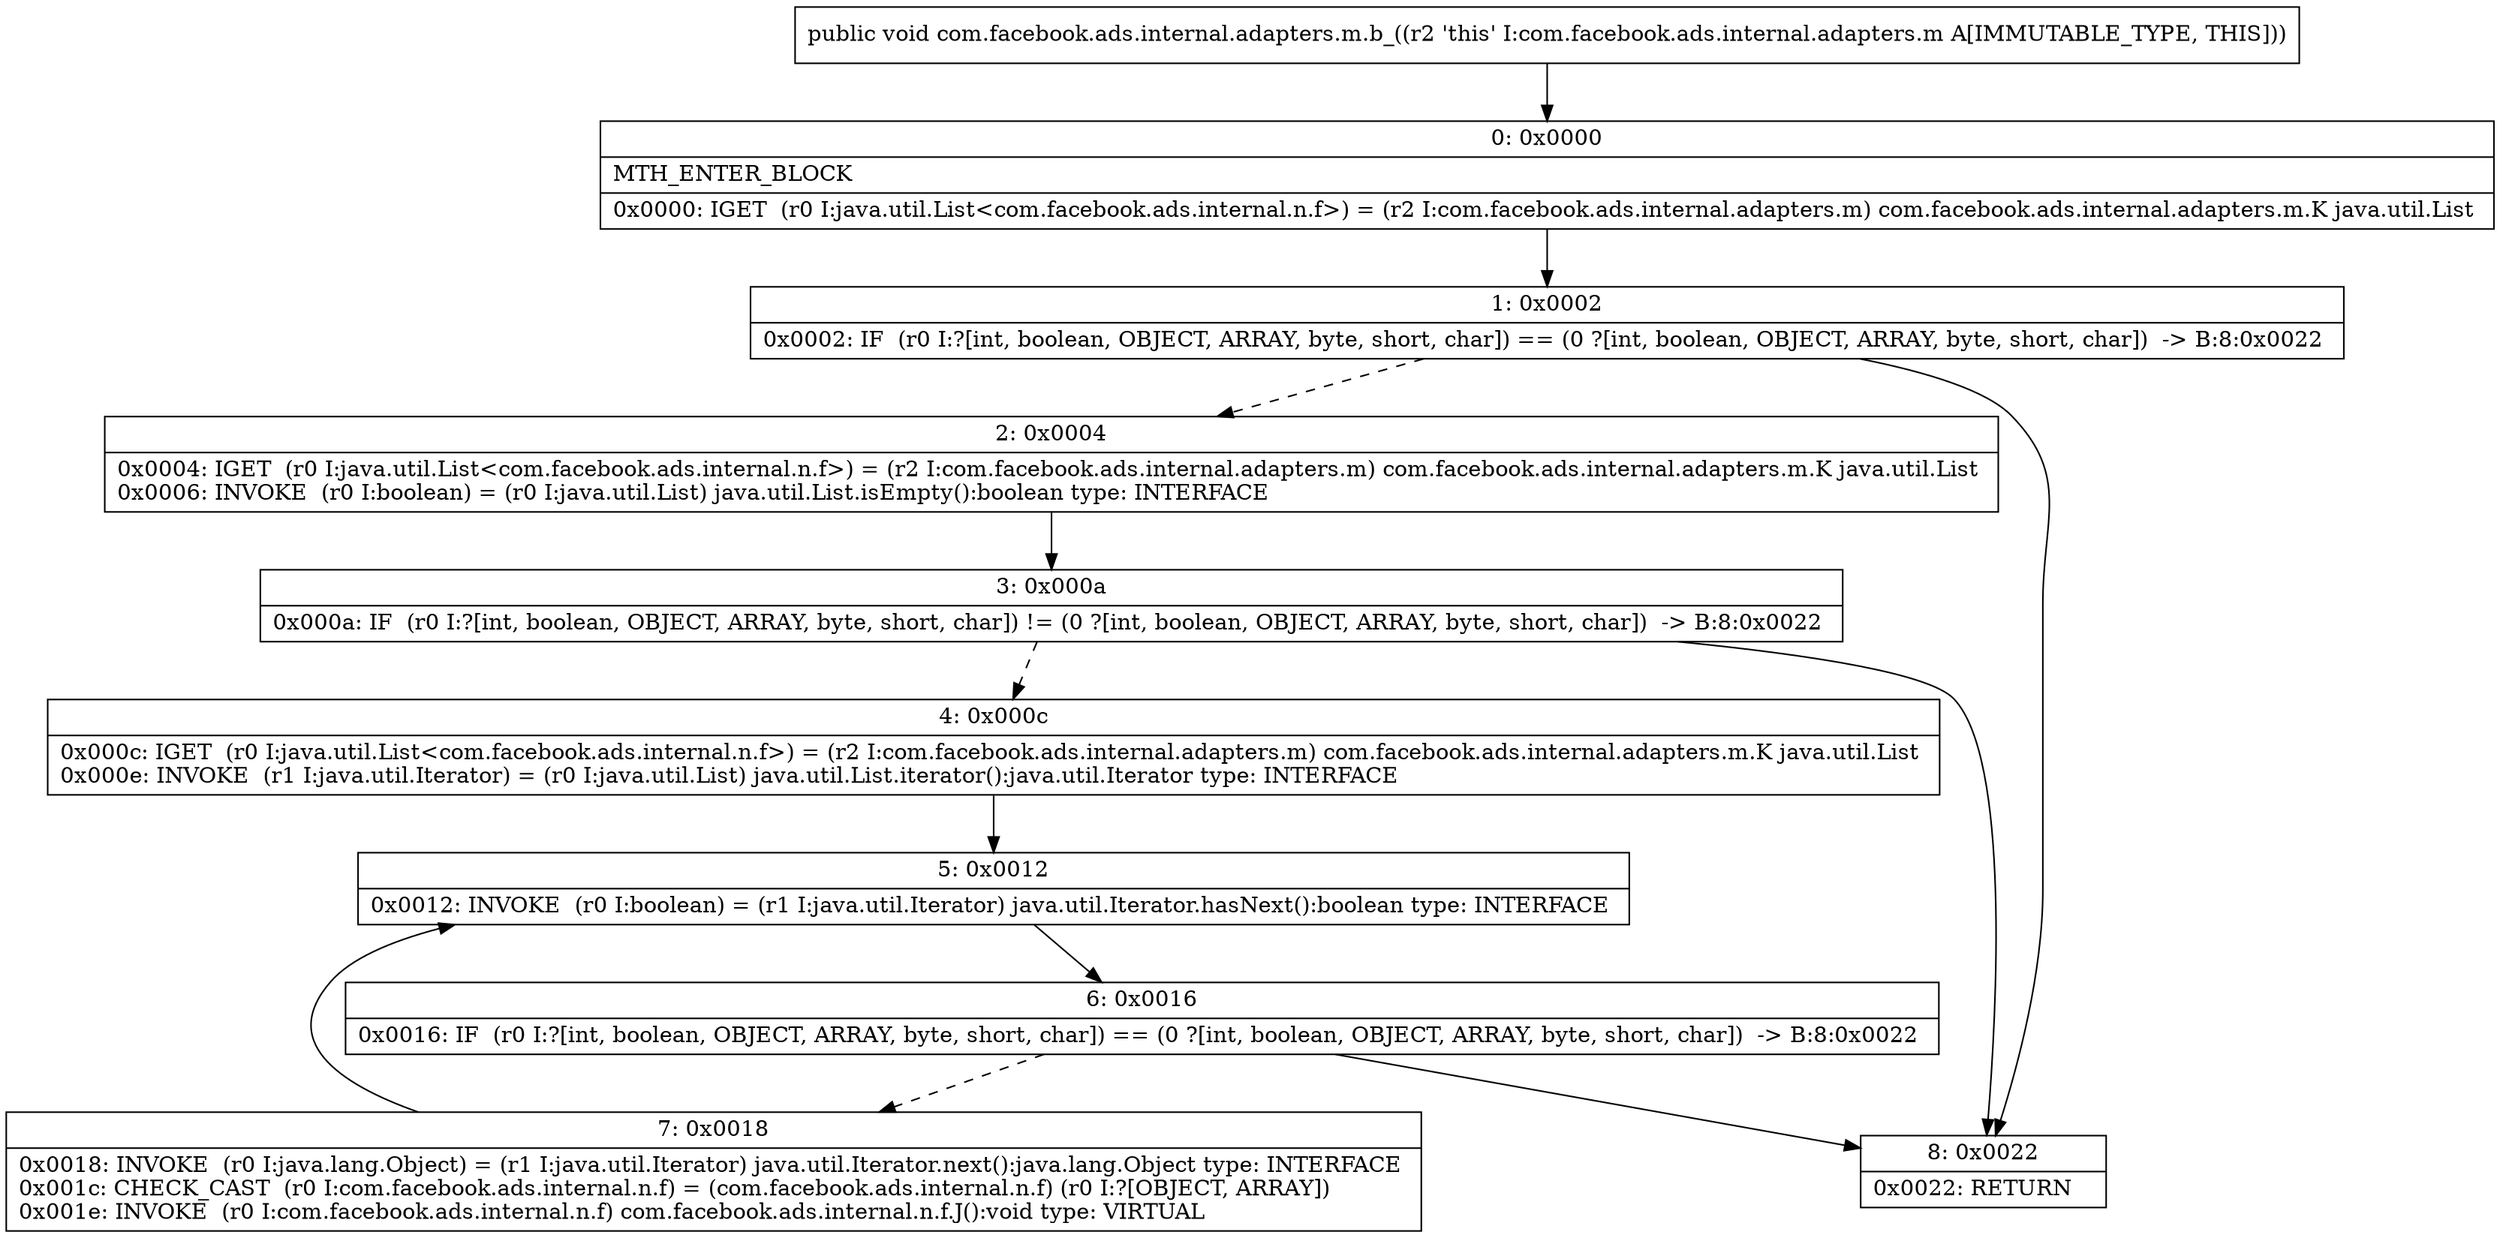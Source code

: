 digraph "CFG forcom.facebook.ads.internal.adapters.m.b_()V" {
Node_0 [shape=record,label="{0\:\ 0x0000|MTH_ENTER_BLOCK\l|0x0000: IGET  (r0 I:java.util.List\<com.facebook.ads.internal.n.f\>) = (r2 I:com.facebook.ads.internal.adapters.m) com.facebook.ads.internal.adapters.m.K java.util.List \l}"];
Node_1 [shape=record,label="{1\:\ 0x0002|0x0002: IF  (r0 I:?[int, boolean, OBJECT, ARRAY, byte, short, char]) == (0 ?[int, boolean, OBJECT, ARRAY, byte, short, char])  \-\> B:8:0x0022 \l}"];
Node_2 [shape=record,label="{2\:\ 0x0004|0x0004: IGET  (r0 I:java.util.List\<com.facebook.ads.internal.n.f\>) = (r2 I:com.facebook.ads.internal.adapters.m) com.facebook.ads.internal.adapters.m.K java.util.List \l0x0006: INVOKE  (r0 I:boolean) = (r0 I:java.util.List) java.util.List.isEmpty():boolean type: INTERFACE \l}"];
Node_3 [shape=record,label="{3\:\ 0x000a|0x000a: IF  (r0 I:?[int, boolean, OBJECT, ARRAY, byte, short, char]) != (0 ?[int, boolean, OBJECT, ARRAY, byte, short, char])  \-\> B:8:0x0022 \l}"];
Node_4 [shape=record,label="{4\:\ 0x000c|0x000c: IGET  (r0 I:java.util.List\<com.facebook.ads.internal.n.f\>) = (r2 I:com.facebook.ads.internal.adapters.m) com.facebook.ads.internal.adapters.m.K java.util.List \l0x000e: INVOKE  (r1 I:java.util.Iterator) = (r0 I:java.util.List) java.util.List.iterator():java.util.Iterator type: INTERFACE \l}"];
Node_5 [shape=record,label="{5\:\ 0x0012|0x0012: INVOKE  (r0 I:boolean) = (r1 I:java.util.Iterator) java.util.Iterator.hasNext():boolean type: INTERFACE \l}"];
Node_6 [shape=record,label="{6\:\ 0x0016|0x0016: IF  (r0 I:?[int, boolean, OBJECT, ARRAY, byte, short, char]) == (0 ?[int, boolean, OBJECT, ARRAY, byte, short, char])  \-\> B:8:0x0022 \l}"];
Node_7 [shape=record,label="{7\:\ 0x0018|0x0018: INVOKE  (r0 I:java.lang.Object) = (r1 I:java.util.Iterator) java.util.Iterator.next():java.lang.Object type: INTERFACE \l0x001c: CHECK_CAST  (r0 I:com.facebook.ads.internal.n.f) = (com.facebook.ads.internal.n.f) (r0 I:?[OBJECT, ARRAY]) \l0x001e: INVOKE  (r0 I:com.facebook.ads.internal.n.f) com.facebook.ads.internal.n.f.J():void type: VIRTUAL \l}"];
Node_8 [shape=record,label="{8\:\ 0x0022|0x0022: RETURN   \l}"];
MethodNode[shape=record,label="{public void com.facebook.ads.internal.adapters.m.b_((r2 'this' I:com.facebook.ads.internal.adapters.m A[IMMUTABLE_TYPE, THIS])) }"];
MethodNode -> Node_0;
Node_0 -> Node_1;
Node_1 -> Node_2[style=dashed];
Node_1 -> Node_8;
Node_2 -> Node_3;
Node_3 -> Node_4[style=dashed];
Node_3 -> Node_8;
Node_4 -> Node_5;
Node_5 -> Node_6;
Node_6 -> Node_7[style=dashed];
Node_6 -> Node_8;
Node_7 -> Node_5;
}


